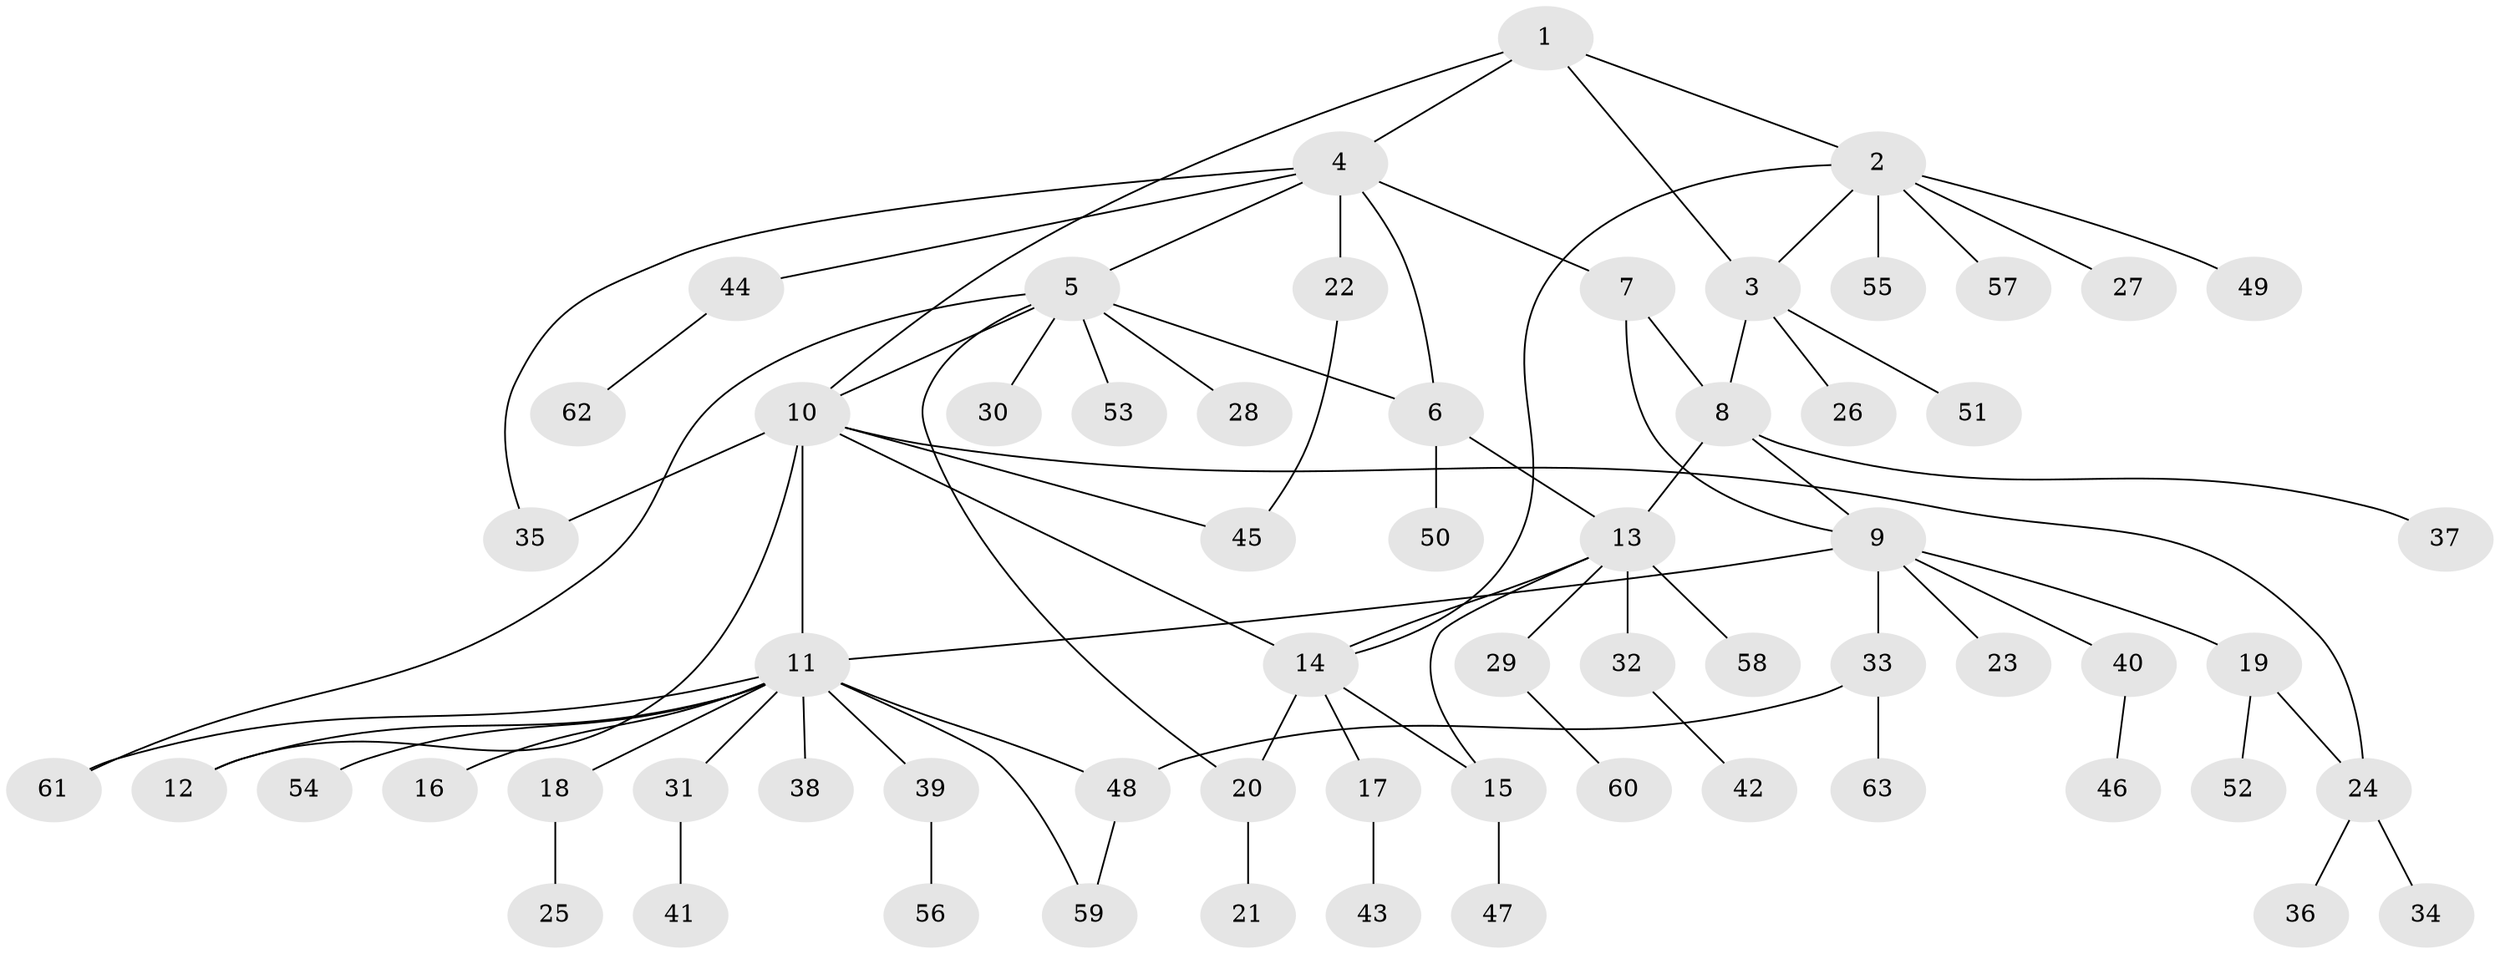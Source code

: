 // coarse degree distribution, {7: 0.037037037037037035, 5: 0.18518518518518517, 6: 0.037037037037037035, 2: 0.14814814814814814, 1: 0.4444444444444444, 4: 0.037037037037037035, 3: 0.07407407407407407, 8: 0.037037037037037035}
// Generated by graph-tools (version 1.1) at 2025/37/03/04/25 23:37:44]
// undirected, 63 vertices, 80 edges
graph export_dot {
  node [color=gray90,style=filled];
  1;
  2;
  3;
  4;
  5;
  6;
  7;
  8;
  9;
  10;
  11;
  12;
  13;
  14;
  15;
  16;
  17;
  18;
  19;
  20;
  21;
  22;
  23;
  24;
  25;
  26;
  27;
  28;
  29;
  30;
  31;
  32;
  33;
  34;
  35;
  36;
  37;
  38;
  39;
  40;
  41;
  42;
  43;
  44;
  45;
  46;
  47;
  48;
  49;
  50;
  51;
  52;
  53;
  54;
  55;
  56;
  57;
  58;
  59;
  60;
  61;
  62;
  63;
  1 -- 2;
  1 -- 3;
  1 -- 4;
  1 -- 10;
  2 -- 3;
  2 -- 14;
  2 -- 27;
  2 -- 49;
  2 -- 55;
  2 -- 57;
  3 -- 8;
  3 -- 26;
  3 -- 51;
  4 -- 5;
  4 -- 6;
  4 -- 7;
  4 -- 22;
  4 -- 35;
  4 -- 44;
  5 -- 6;
  5 -- 10;
  5 -- 20;
  5 -- 28;
  5 -- 30;
  5 -- 53;
  5 -- 61;
  6 -- 13;
  6 -- 50;
  7 -- 8;
  7 -- 9;
  8 -- 9;
  8 -- 13;
  8 -- 37;
  9 -- 11;
  9 -- 19;
  9 -- 23;
  9 -- 33;
  9 -- 40;
  10 -- 11;
  10 -- 12;
  10 -- 14;
  10 -- 24;
  10 -- 35;
  10 -- 45;
  11 -- 12;
  11 -- 16;
  11 -- 18;
  11 -- 31;
  11 -- 38;
  11 -- 39;
  11 -- 48;
  11 -- 54;
  11 -- 59;
  11 -- 61;
  13 -- 14;
  13 -- 15;
  13 -- 29;
  13 -- 32;
  13 -- 58;
  14 -- 15;
  14 -- 17;
  14 -- 20;
  15 -- 47;
  17 -- 43;
  18 -- 25;
  19 -- 24;
  19 -- 52;
  20 -- 21;
  22 -- 45;
  24 -- 34;
  24 -- 36;
  29 -- 60;
  31 -- 41;
  32 -- 42;
  33 -- 48;
  33 -- 63;
  39 -- 56;
  40 -- 46;
  44 -- 62;
  48 -- 59;
}
